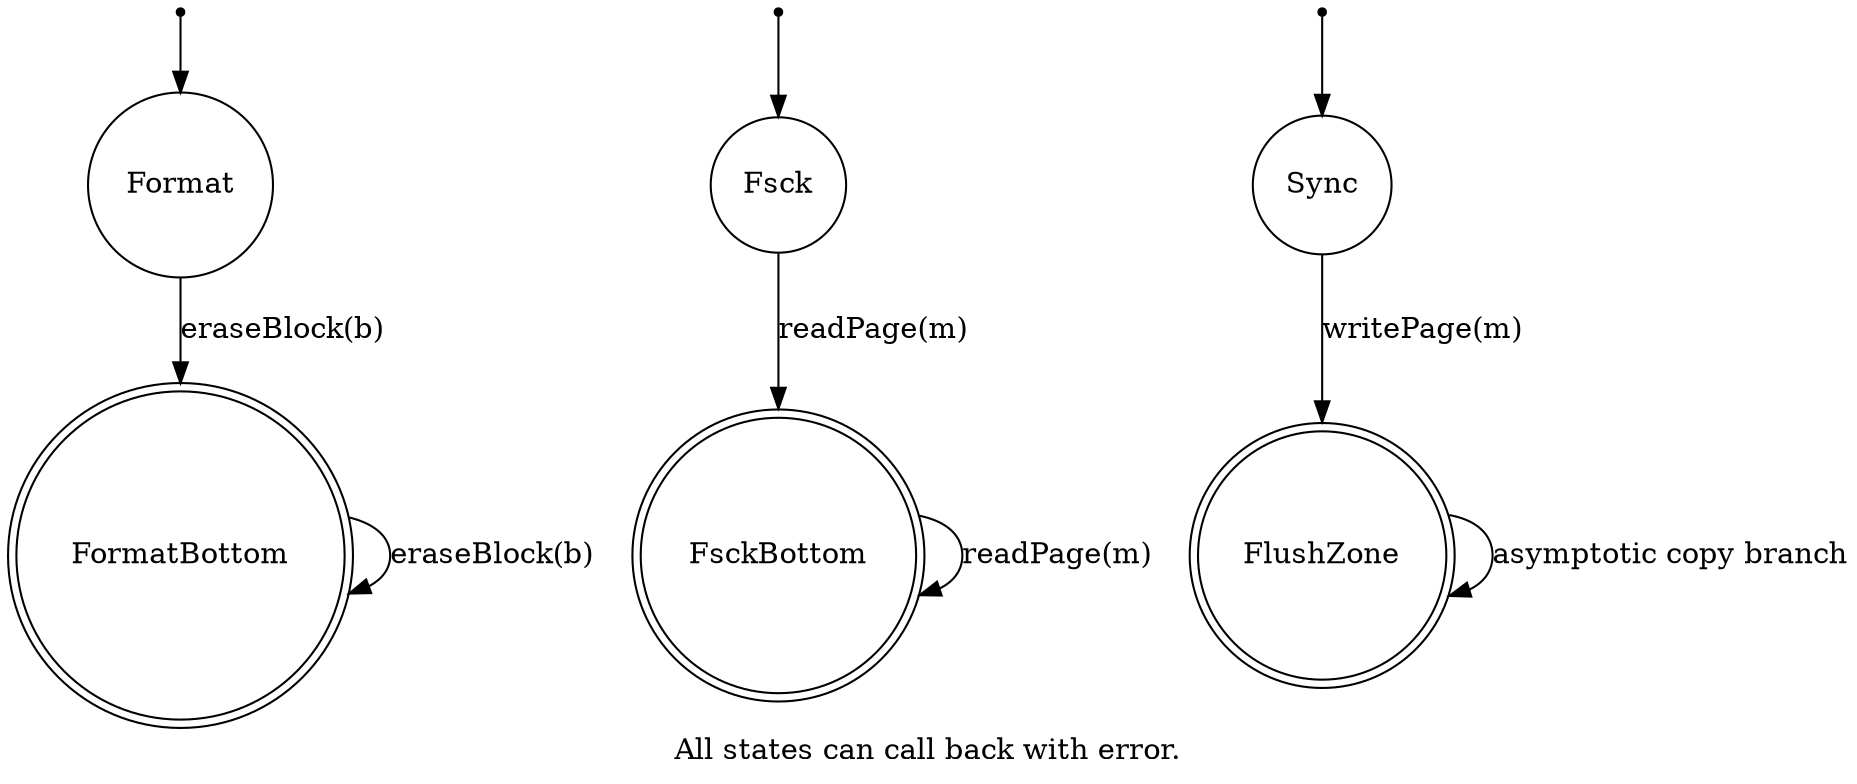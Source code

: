 digraph FSM {
  label="All states can call back with error.";
  subgraph Format {
    node [shape = doublecircle]; FormatBottom;
    node [shape = point ]; qiFormat

    node [shape = circle];
    qiFormat -> Format;
    Format -> FormatBottom [ label = "eraseBlock(b)" ];
    FormatBottom -> FormatBottom [ label = "eraseBlock(b)" ];
  }
  subgraph Fsck {
    node [shape = doublecircle]; FsckBottom;
    node [shape = point ]; qiFsck

    node [shape = circle];
    qiFsck -> Fsck;
    Fsck -> FsckBottom [ label = "readPage(m)" ];
    FsckBottom -> FsckBottom [ label = "readPage(m)" ];
  }
  subgraph Sync {
    node [shape = doublecircle]; FlushZone;
    node [shape = point ]; qiSync

    node [shape = circle];
    qiSync -> Sync;
    Sync -> FlushZone [ label = "writePage(m)" ];
    FlushZone -> FlushZone [ label = "asymptotic copy branch" ];
  }
}
